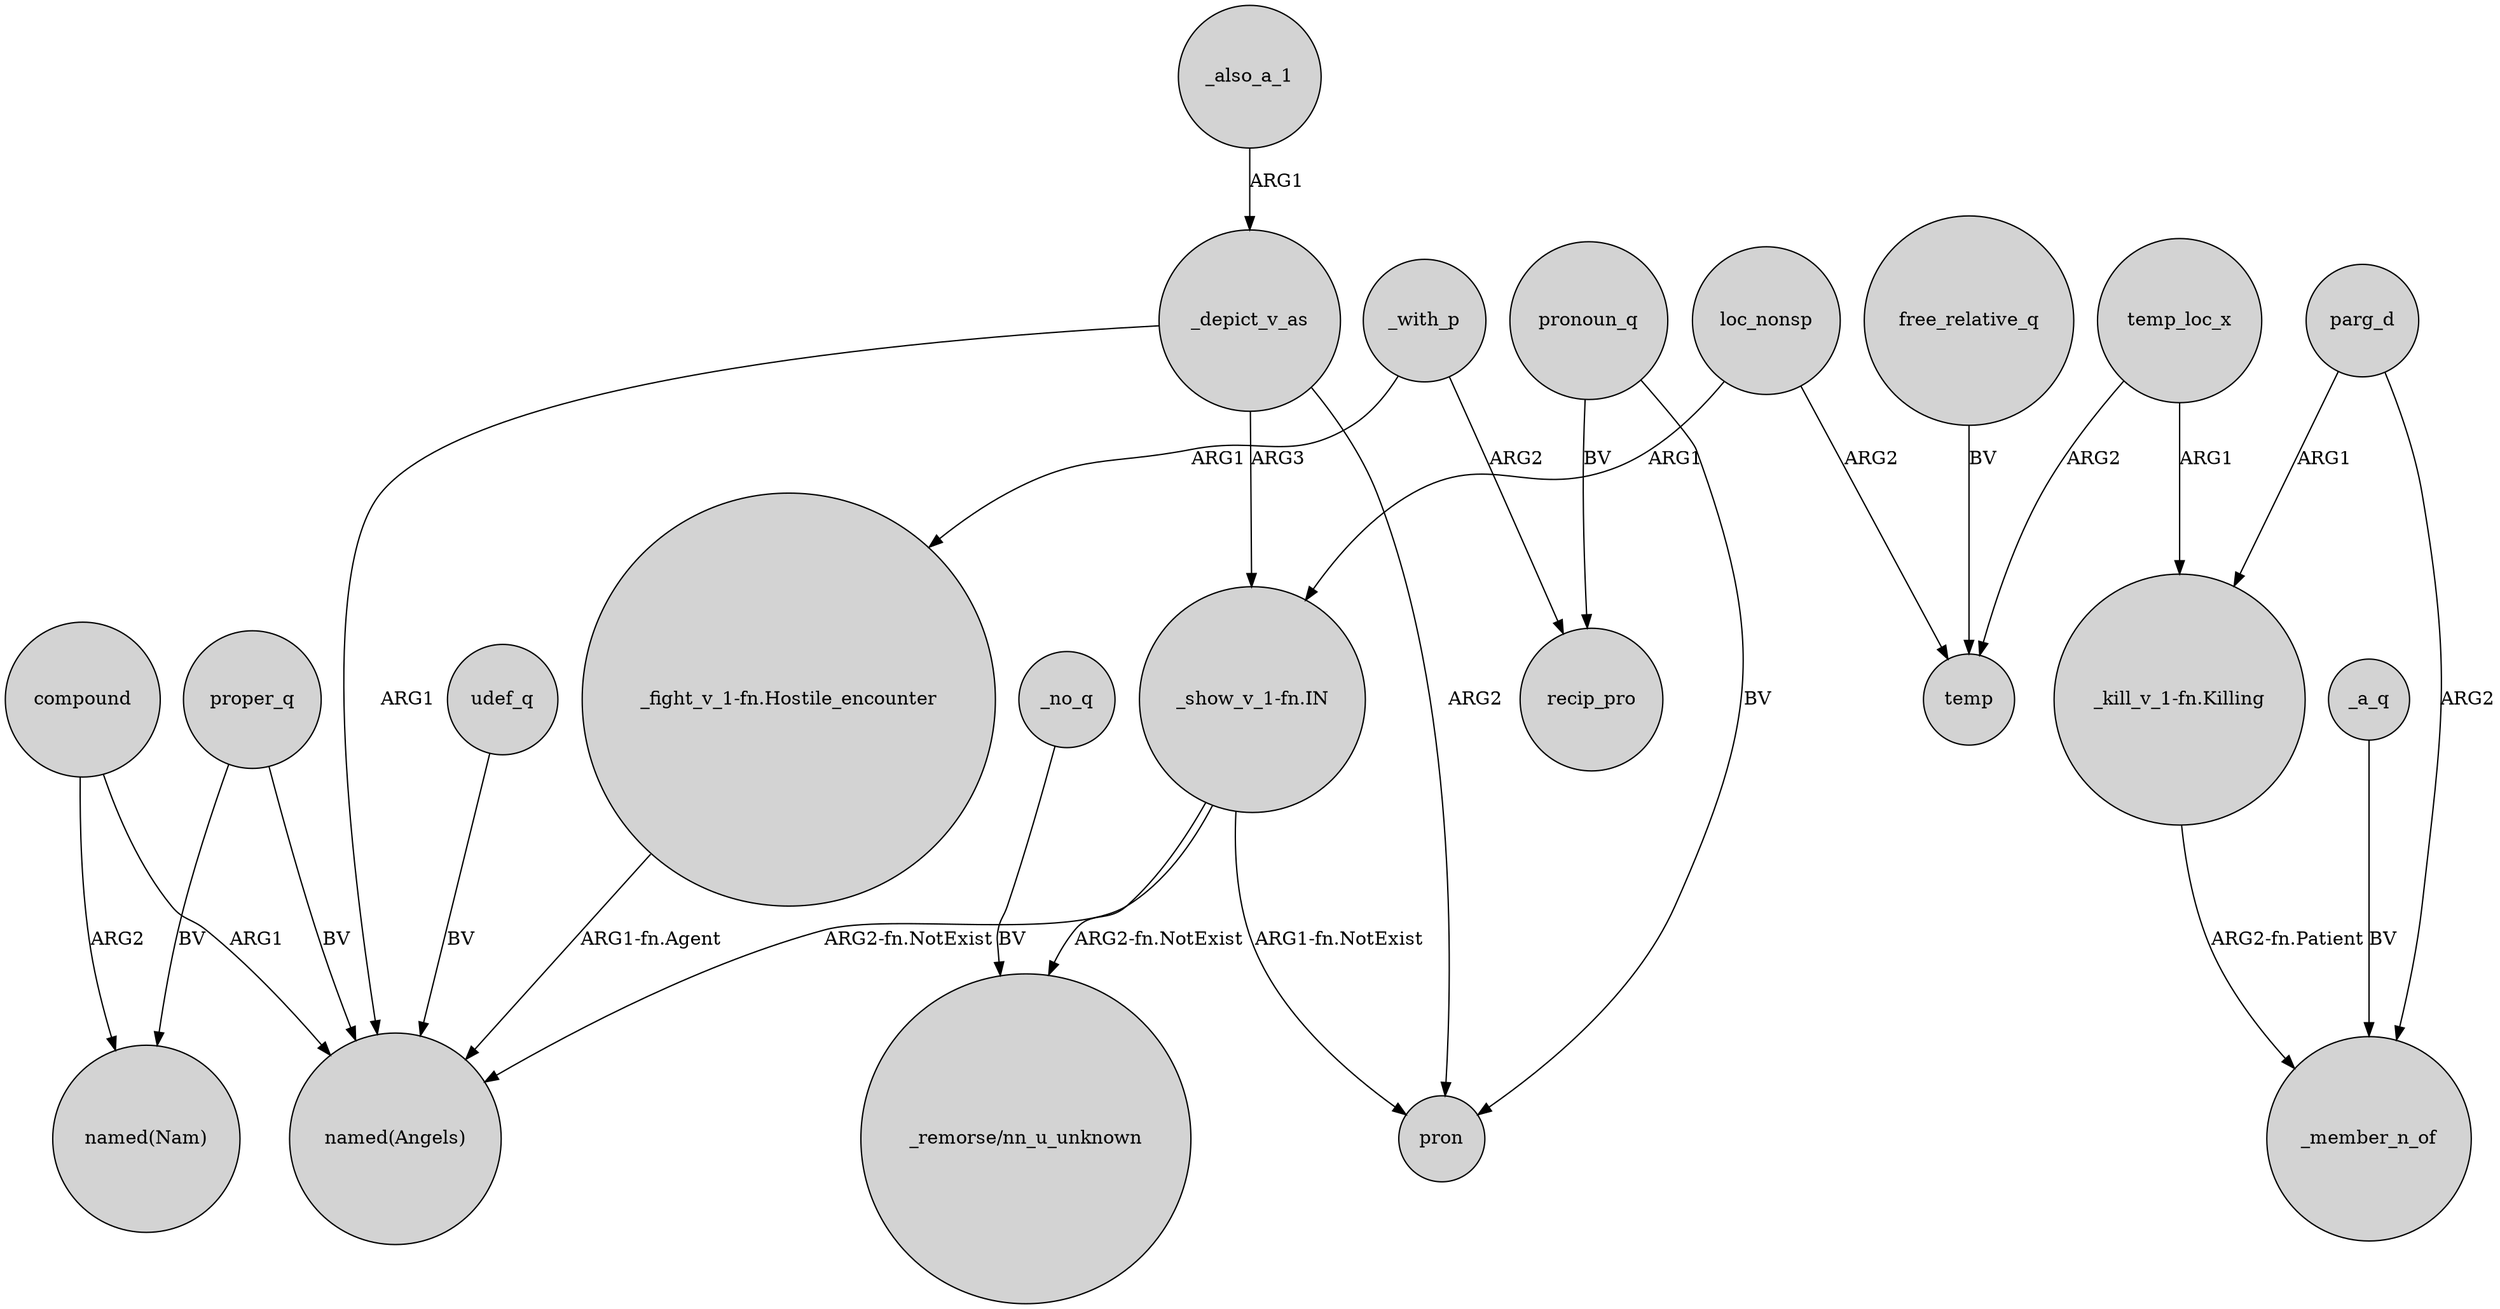 digraph {
	node [shape=circle style=filled]
	"_show_v_1-fn.IN" -> "_remorse/nn_u_unknown" [label="ARG2-fn.NotExist"]
	proper_q -> "named(Angels)" [label=BV]
	parg_d -> "_kill_v_1-fn.Killing" [label=ARG1]
	_with_p -> "_fight_v_1-fn.Hostile_encounter" [label=ARG1]
	_no_q -> "_remorse/nn_u_unknown" [label=BV]
	compound -> "named(Nam)" [label=ARG2]
	parg_d -> _member_n_of [label=ARG2]
	_depict_v_as -> "_show_v_1-fn.IN" [label=ARG3]
	compound -> "named(Angels)" [label=ARG1]
	"_fight_v_1-fn.Hostile_encounter" -> "named(Angels)" [label="ARG1-fn.Agent"]
	udef_q -> "named(Angels)" [label=BV]
	pronoun_q -> pron [label=BV]
	"_show_v_1-fn.IN" -> pron [label="ARG1-fn.NotExist"]
	temp_loc_x -> temp [label=ARG2]
	loc_nonsp -> temp [label=ARG2]
	pronoun_q -> recip_pro [label=BV]
	_with_p -> recip_pro [label=ARG2]
	_depict_v_as -> "named(Angels)" [label=ARG1]
	proper_q -> "named(Nam)" [label=BV]
	"_show_v_1-fn.IN" -> "named(Angels)" [label="ARG2-fn.NotExist"]
	"_kill_v_1-fn.Killing" -> _member_n_of [label="ARG2-fn.Patient"]
	_also_a_1 -> _depict_v_as [label=ARG1]
	loc_nonsp -> "_show_v_1-fn.IN" [label=ARG1]
	_a_q -> _member_n_of [label=BV]
	free_relative_q -> temp [label=BV]
	temp_loc_x -> "_kill_v_1-fn.Killing" [label=ARG1]
	_depict_v_as -> pron [label=ARG2]
}

